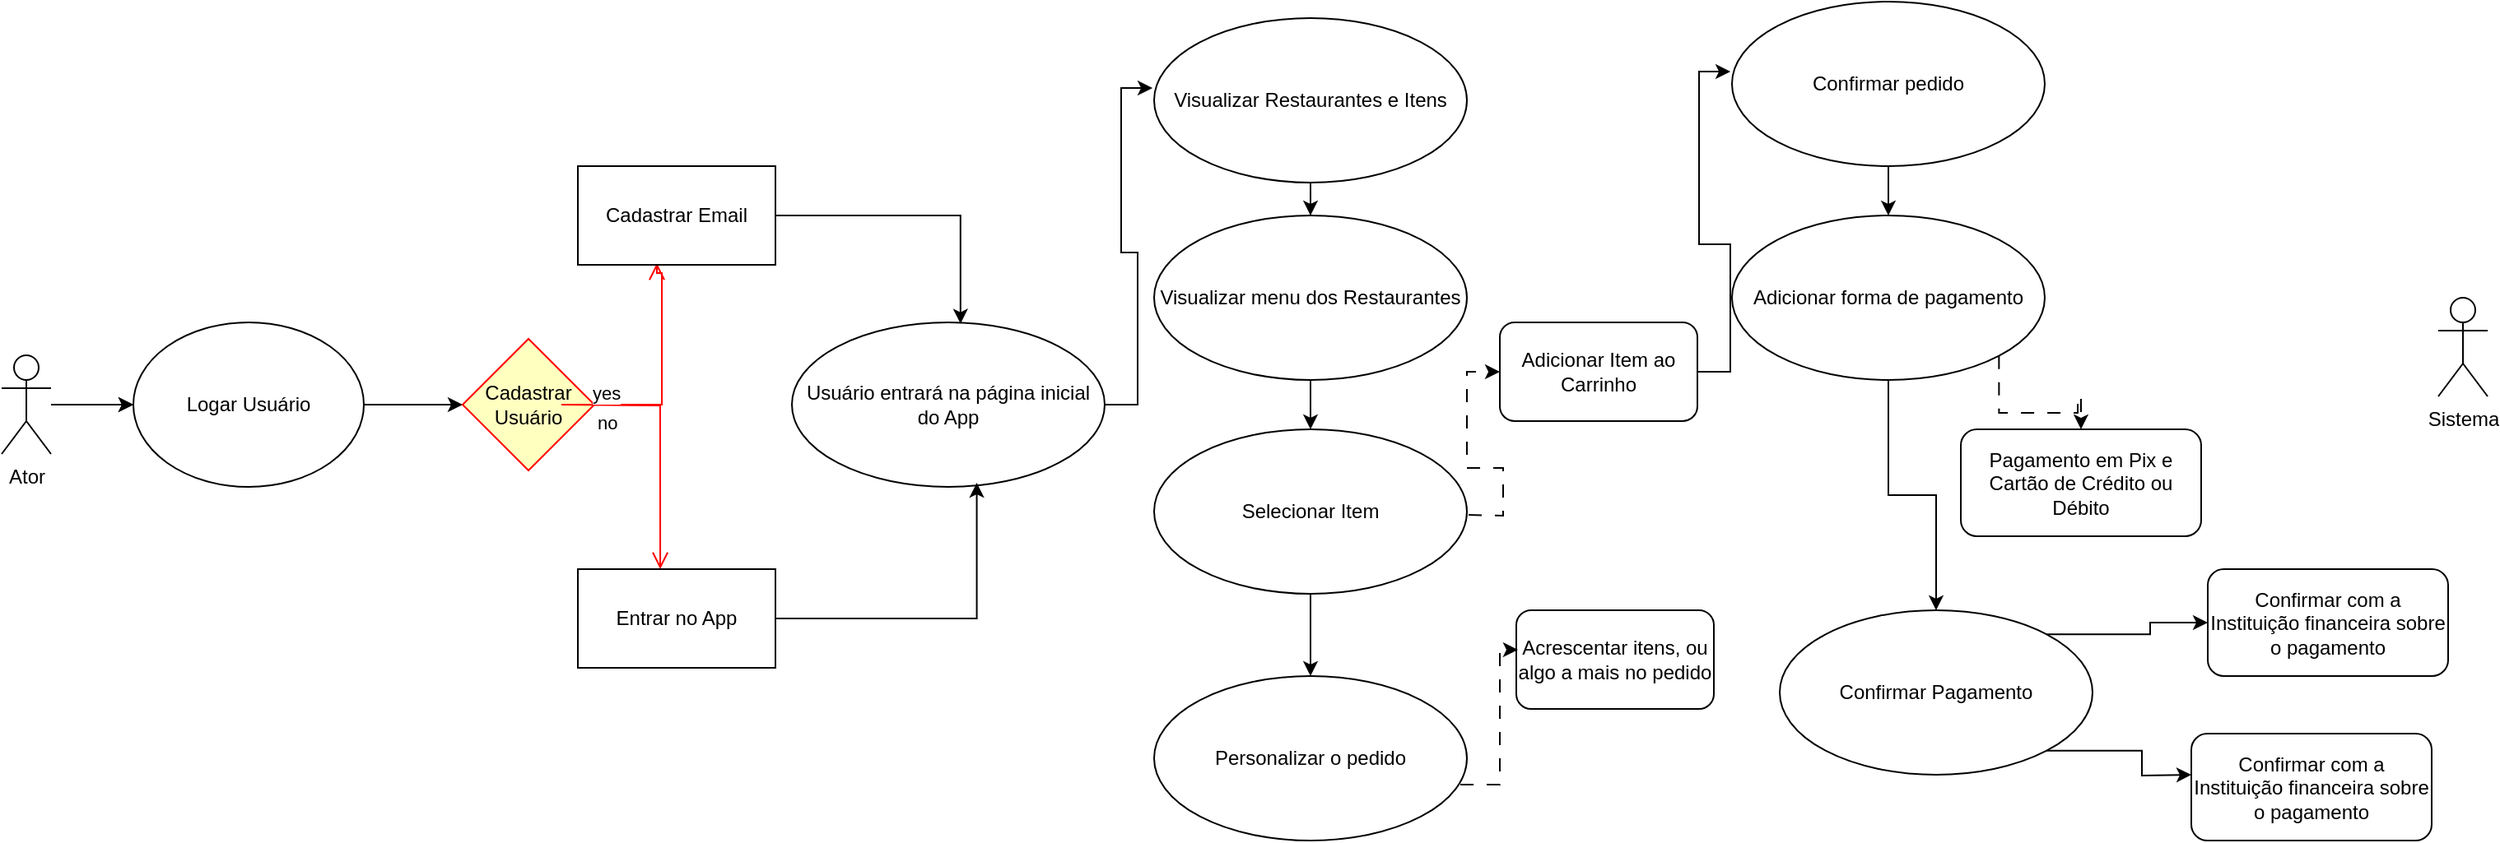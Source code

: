 <mxfile version="21.8.0" type="github">
  <diagram name="Página-1" id="AnpP4iYHoy9CgL9pg3Zn">
    <mxGraphModel dx="1550" dy="870" grid="1" gridSize="10" guides="1" tooltips="1" connect="1" arrows="1" fold="1" page="1" pageScale="1" pageWidth="827" pageHeight="1169" math="0" shadow="0">
      <root>
        <mxCell id="0" />
        <mxCell id="1" parent="0" />
        <mxCell id="JPIunwyz0mHnifIqzK6D-1" style="edgeStyle=orthogonalEdgeStyle;rounded=0;orthogonalLoop=1;jettySize=auto;html=1;" edge="1" parent="1" source="JPIunwyz0mHnifIqzK6D-2" target="JPIunwyz0mHnifIqzK6D-4">
          <mxGeometry relative="1" as="geometry" />
        </mxCell>
        <mxCell id="JPIunwyz0mHnifIqzK6D-2" value="Visualizar Restaurantes e Itens" style="ellipse;whiteSpace=wrap;html=1;" vertex="1" parent="1">
          <mxGeometry x="-90" y="40" width="190" height="100" as="geometry" />
        </mxCell>
        <mxCell id="JPIunwyz0mHnifIqzK6D-3" value="" style="edgeStyle=orthogonalEdgeStyle;rounded=0;orthogonalLoop=1;jettySize=auto;html=1;" edge="1" parent="1" source="JPIunwyz0mHnifIqzK6D-4" target="JPIunwyz0mHnifIqzK6D-6">
          <mxGeometry relative="1" as="geometry" />
        </mxCell>
        <mxCell id="JPIunwyz0mHnifIqzK6D-4" value="Visualizar menu dos Restaurantes" style="ellipse;whiteSpace=wrap;html=1;" vertex="1" parent="1">
          <mxGeometry x="-90" y="160" width="190" height="100" as="geometry" />
        </mxCell>
        <mxCell id="JPIunwyz0mHnifIqzK6D-5" style="edgeStyle=orthogonalEdgeStyle;rounded=0;orthogonalLoop=1;jettySize=auto;html=1;entryX=0.5;entryY=0;entryDx=0;entryDy=0;" edge="1" parent="1" source="JPIunwyz0mHnifIqzK6D-6" target="JPIunwyz0mHnifIqzK6D-7">
          <mxGeometry relative="1" as="geometry" />
        </mxCell>
        <mxCell id="JPIunwyz0mHnifIqzK6D-6" value="Selecionar Item" style="ellipse;whiteSpace=wrap;html=1;" vertex="1" parent="1">
          <mxGeometry x="-90" y="290" width="190" height="100" as="geometry" />
        </mxCell>
        <mxCell id="JPIunwyz0mHnifIqzK6D-7" value="Personalizar o pedido" style="ellipse;whiteSpace=wrap;html=1;" vertex="1" parent="1">
          <mxGeometry x="-90" y="440" width="190" height="100" as="geometry" />
        </mxCell>
        <mxCell id="JPIunwyz0mHnifIqzK6D-8" style="edgeStyle=orthogonalEdgeStyle;rounded=0;orthogonalLoop=1;jettySize=auto;html=1;entryX=0;entryY=0.5;entryDx=0;entryDy=0;" edge="1" parent="1" source="JPIunwyz0mHnifIqzK6D-10" target="JPIunwyz0mHnifIqzK6D-12">
          <mxGeometry relative="1" as="geometry" />
        </mxCell>
        <mxCell id="JPIunwyz0mHnifIqzK6D-9" style="edgeStyle=orthogonalEdgeStyle;rounded=0;orthogonalLoop=1;jettySize=auto;html=1;entryX=0;entryY=0.5;entryDx=0;entryDy=0;" edge="1" parent="1" source="JPIunwyz0mHnifIqzK6D-10" target="JPIunwyz0mHnifIqzK6D-12">
          <mxGeometry relative="1" as="geometry" />
        </mxCell>
        <mxCell id="JPIunwyz0mHnifIqzK6D-10" value="Ator" style="shape=umlActor;verticalLabelPosition=bottom;verticalAlign=top;html=1;outlineConnect=0;" vertex="1" parent="1">
          <mxGeometry x="-790" y="245" width="30" height="60" as="geometry" />
        </mxCell>
        <mxCell id="JPIunwyz0mHnifIqzK6D-11" style="edgeStyle=orthogonalEdgeStyle;rounded=0;orthogonalLoop=1;jettySize=auto;html=1;entryX=0;entryY=0.5;entryDx=0;entryDy=0;" edge="1" parent="1" source="JPIunwyz0mHnifIqzK6D-12" target="JPIunwyz0mHnifIqzK6D-14">
          <mxGeometry relative="1" as="geometry" />
        </mxCell>
        <mxCell id="JPIunwyz0mHnifIqzK6D-12" value="Logar Usuário" style="ellipse;whiteSpace=wrap;html=1;" vertex="1" parent="1">
          <mxGeometry x="-710" y="225" width="140" height="100" as="geometry" />
        </mxCell>
        <mxCell id="JPIunwyz0mHnifIqzK6D-13" value="Adicionar Item ao Carrinho" style="rounded=1;whiteSpace=wrap;html=1;" vertex="1" parent="1">
          <mxGeometry x="120" y="225" width="120" height="60" as="geometry" />
        </mxCell>
        <mxCell id="JPIunwyz0mHnifIqzK6D-14" value="Cadastrar Usuário" style="rhombus;whiteSpace=wrap;html=1;fontColor=#000000;fillColor=#ffffc0;strokeColor=#ff0000;" vertex="1" parent="1">
          <mxGeometry x="-510" y="235" width="80" height="80" as="geometry" />
        </mxCell>
        <mxCell id="JPIunwyz0mHnifIqzK6D-15" value="no" style="edgeStyle=orthogonalEdgeStyle;html=1;align=left;verticalAlign=bottom;endArrow=open;endSize=8;strokeColor=#ff0000;rounded=0;entryX=0.417;entryY=0;entryDx=0;entryDy=0;entryPerimeter=0;" edge="1" parent="1" target="JPIunwyz0mHnifIqzK6D-18">
          <mxGeometry x="-0.748" y="-20" relative="1" as="geometry">
            <mxPoint x="-390" y="365" as="targetPoint" />
            <mxPoint x="-450" y="275" as="sourcePoint" />
            <mxPoint as="offset" />
          </mxGeometry>
        </mxCell>
        <mxCell id="JPIunwyz0mHnifIqzK6D-16" value="yes" style="edgeStyle=orthogonalEdgeStyle;html=1;align=left;verticalAlign=top;endArrow=open;endSize=8;strokeColor=#ff0000;rounded=0;entryX=0.4;entryY=0.983;entryDx=0;entryDy=0;entryPerimeter=0;" edge="1" parent="1" target="JPIunwyz0mHnifIqzK6D-17">
          <mxGeometry x="-0.78" y="20" relative="1" as="geometry">
            <mxPoint x="-390" y="195" as="targetPoint" />
            <mxPoint x="-450" y="275" as="sourcePoint" />
            <Array as="points">
              <mxPoint x="-389" y="275" />
              <mxPoint x="-389" y="195" />
              <mxPoint x="-392" y="195" />
            </Array>
            <mxPoint as="offset" />
          </mxGeometry>
        </mxCell>
        <mxCell id="JPIunwyz0mHnifIqzK6D-17" value="Cadastrar Email" style="rounded=0;whiteSpace=wrap;html=1;" vertex="1" parent="1">
          <mxGeometry x="-440" y="130" width="120" height="60" as="geometry" />
        </mxCell>
        <mxCell id="JPIunwyz0mHnifIqzK6D-18" value="Entrar no App" style="rounded=0;whiteSpace=wrap;html=1;" vertex="1" parent="1">
          <mxGeometry x="-440" y="375" width="120" height="60" as="geometry" />
        </mxCell>
        <mxCell id="JPIunwyz0mHnifIqzK6D-19" value="Acrescentar itens, ou algo a mais no pedido" style="rounded=1;whiteSpace=wrap;html=1;" vertex="1" parent="1">
          <mxGeometry x="130" y="400" width="120" height="60" as="geometry" />
        </mxCell>
        <mxCell id="JPIunwyz0mHnifIqzK6D-20" style="edgeStyle=orthogonalEdgeStyle;rounded=0;orthogonalLoop=1;jettySize=auto;html=1;exitX=0.979;exitY=0.66;exitDx=0;exitDy=0;strokeColor=default;dashed=1;dashPattern=8 8;exitPerimeter=0;entryX=0.008;entryY=0.4;entryDx=0;entryDy=0;entryPerimeter=0;" edge="1" parent="1" source="JPIunwyz0mHnifIqzK6D-7" target="JPIunwyz0mHnifIqzK6D-19">
          <mxGeometry relative="1" as="geometry">
            <mxPoint x="132.25" y="541" as="sourcePoint" />
            <mxPoint x="191" y="506" as="targetPoint" />
          </mxGeometry>
        </mxCell>
        <mxCell id="JPIunwyz0mHnifIqzK6D-21" value="Sistema" style="shape=umlActor;verticalLabelPosition=bottom;verticalAlign=top;html=1;outlineConnect=0;" vertex="1" parent="1">
          <mxGeometry x="690" y="210" width="30" height="60" as="geometry" />
        </mxCell>
        <mxCell id="JPIunwyz0mHnifIqzK6D-22" style="edgeStyle=orthogonalEdgeStyle;rounded=0;orthogonalLoop=1;jettySize=auto;html=1;exitX=0.979;exitY=0.66;exitDx=0;exitDy=0;strokeColor=default;dashed=1;dashPattern=8 8;exitPerimeter=0;entryX=0;entryY=0.5;entryDx=0;entryDy=0;" edge="1" parent="1" target="JPIunwyz0mHnifIqzK6D-13">
          <mxGeometry relative="1" as="geometry">
            <mxPoint x="101" y="342" as="sourcePoint" />
            <mxPoint x="137" y="270" as="targetPoint" />
          </mxGeometry>
        </mxCell>
        <mxCell id="JPIunwyz0mHnifIqzK6D-23" value="Usuário entrará na página inicial do App" style="ellipse;whiteSpace=wrap;html=1;" vertex="1" parent="1">
          <mxGeometry x="-310" y="225" width="190" height="100" as="geometry" />
        </mxCell>
        <mxCell id="JPIunwyz0mHnifIqzK6D-24" style="edgeStyle=orthogonalEdgeStyle;rounded=0;orthogonalLoop=1;jettySize=auto;html=1;entryX=0.539;entryY=0.008;entryDx=0;entryDy=0;entryPerimeter=0;" edge="1" parent="1" source="JPIunwyz0mHnifIqzK6D-17" target="JPIunwyz0mHnifIqzK6D-23">
          <mxGeometry relative="1" as="geometry" />
        </mxCell>
        <mxCell id="JPIunwyz0mHnifIqzK6D-25" style="edgeStyle=orthogonalEdgeStyle;rounded=0;orthogonalLoop=1;jettySize=auto;html=1;exitX=1;exitY=0.5;exitDx=0;exitDy=0;entryX=0.591;entryY=0.975;entryDx=0;entryDy=0;entryPerimeter=0;" edge="1" parent="1" source="JPIunwyz0mHnifIqzK6D-18" target="JPIunwyz0mHnifIqzK6D-23">
          <mxGeometry relative="1" as="geometry" />
        </mxCell>
        <mxCell id="JPIunwyz0mHnifIqzK6D-26" style="edgeStyle=orthogonalEdgeStyle;rounded=0;orthogonalLoop=1;jettySize=auto;html=1;entryX=-0.005;entryY=0.425;entryDx=0;entryDy=0;entryPerimeter=0;" edge="1" parent="1" source="JPIunwyz0mHnifIqzK6D-23" target="JPIunwyz0mHnifIqzK6D-2">
          <mxGeometry relative="1" as="geometry" />
        </mxCell>
        <mxCell id="JPIunwyz0mHnifIqzK6D-27" value="" style="edgeStyle=orthogonalEdgeStyle;rounded=0;orthogonalLoop=1;jettySize=auto;html=1;" edge="1" parent="1" source="JPIunwyz0mHnifIqzK6D-28" target="JPIunwyz0mHnifIqzK6D-32">
          <mxGeometry relative="1" as="geometry" />
        </mxCell>
        <mxCell id="JPIunwyz0mHnifIqzK6D-28" value="Confirmar pedido" style="ellipse;whiteSpace=wrap;html=1;" vertex="1" parent="1">
          <mxGeometry x="261" y="30" width="190" height="100" as="geometry" />
        </mxCell>
        <mxCell id="JPIunwyz0mHnifIqzK6D-29" style="edgeStyle=orthogonalEdgeStyle;rounded=0;orthogonalLoop=1;jettySize=auto;html=1;entryX=-0.005;entryY=0.425;entryDx=0;entryDy=0;entryPerimeter=0;" edge="1" parent="1" source="JPIunwyz0mHnifIqzK6D-13" target="JPIunwyz0mHnifIqzK6D-28">
          <mxGeometry relative="1" as="geometry" />
        </mxCell>
        <mxCell id="JPIunwyz0mHnifIqzK6D-30" style="edgeStyle=orthogonalEdgeStyle;rounded=0;orthogonalLoop=1;jettySize=auto;html=1;exitX=1;exitY=1;exitDx=0;exitDy=0;entryX=0.5;entryY=0;entryDx=0;entryDy=0;dashed=1;dashPattern=8 8;" edge="1" parent="1" source="JPIunwyz0mHnifIqzK6D-32" target="JPIunwyz0mHnifIqzK6D-33">
          <mxGeometry relative="1" as="geometry">
            <mxPoint x="470" y="280" as="targetPoint" />
          </mxGeometry>
        </mxCell>
        <mxCell id="JPIunwyz0mHnifIqzK6D-31" value="" style="edgeStyle=orthogonalEdgeStyle;rounded=0;orthogonalLoop=1;jettySize=auto;html=1;" edge="1" parent="1" source="JPIunwyz0mHnifIqzK6D-32" target="JPIunwyz0mHnifIqzK6D-36">
          <mxGeometry relative="1" as="geometry" />
        </mxCell>
        <mxCell id="JPIunwyz0mHnifIqzK6D-32" value="Adicionar forma de pagamento" style="ellipse;whiteSpace=wrap;html=1;" vertex="1" parent="1">
          <mxGeometry x="261" y="160" width="190" height="100" as="geometry" />
        </mxCell>
        <mxCell id="JPIunwyz0mHnifIqzK6D-33" value="Pagamento em Pix e Cartão de Crédito ou Débito" style="rounded=1;whiteSpace=wrap;html=1;" vertex="1" parent="1">
          <mxGeometry x="400" y="290" width="146" height="65" as="geometry" />
        </mxCell>
        <mxCell id="JPIunwyz0mHnifIqzK6D-34" style="edgeStyle=orthogonalEdgeStyle;rounded=0;orthogonalLoop=1;jettySize=auto;html=1;exitX=1;exitY=0;exitDx=0;exitDy=0;entryX=0;entryY=0.5;entryDx=0;entryDy=0;" edge="1" parent="1" source="JPIunwyz0mHnifIqzK6D-36" target="JPIunwyz0mHnifIqzK6D-37">
          <mxGeometry relative="1" as="geometry">
            <mxPoint x="540" y="400" as="targetPoint" />
          </mxGeometry>
        </mxCell>
        <mxCell id="JPIunwyz0mHnifIqzK6D-35" style="edgeStyle=orthogonalEdgeStyle;rounded=0;orthogonalLoop=1;jettySize=auto;html=1;exitX=1;exitY=1;exitDx=0;exitDy=0;" edge="1" parent="1" source="JPIunwyz0mHnifIqzK6D-36">
          <mxGeometry relative="1" as="geometry">
            <mxPoint x="540" y="500" as="targetPoint" />
          </mxGeometry>
        </mxCell>
        <mxCell id="JPIunwyz0mHnifIqzK6D-36" value="Confirmar Pagamento" style="ellipse;whiteSpace=wrap;html=1;" vertex="1" parent="1">
          <mxGeometry x="290" y="400" width="190" height="100" as="geometry" />
        </mxCell>
        <mxCell id="JPIunwyz0mHnifIqzK6D-37" value="Confirmar com a Instituição financeira sobre o pagamento" style="rounded=1;whiteSpace=wrap;html=1;" vertex="1" parent="1">
          <mxGeometry x="550" y="375" width="146" height="65" as="geometry" />
        </mxCell>
        <mxCell id="JPIunwyz0mHnifIqzK6D-38" value="Confirmar com a Instituição financeira sobre o pagamento" style="rounded=1;whiteSpace=wrap;html=1;" vertex="1" parent="1">
          <mxGeometry x="540" y="475" width="146" height="65" as="geometry" />
        </mxCell>
      </root>
    </mxGraphModel>
  </diagram>
</mxfile>

